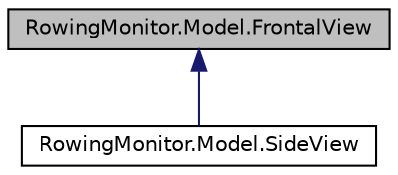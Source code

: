 digraph "RowingMonitor.Model.FrontalView"
{
  edge [fontname="Helvetica",fontsize="10",labelfontname="Helvetica",labelfontsize="10"];
  node [fontname="Helvetica",fontsize="10",shape=record];
  Node0 [label="RowingMonitor.Model.FrontalView",height=0.2,width=0.4,color="black", fillcolor="grey75", style="filled", fontcolor="black"];
  Node0 -> Node1 [dir="back",color="midnightblue",fontsize="10",style="solid",fontname="Helvetica"];
  Node1 [label="RowingMonitor.Model.SideView",height=0.2,width=0.4,color="black", fillcolor="white", style="filled",URL="$class_rowing_monitor_1_1_model_1_1_side_view.html"];
}

